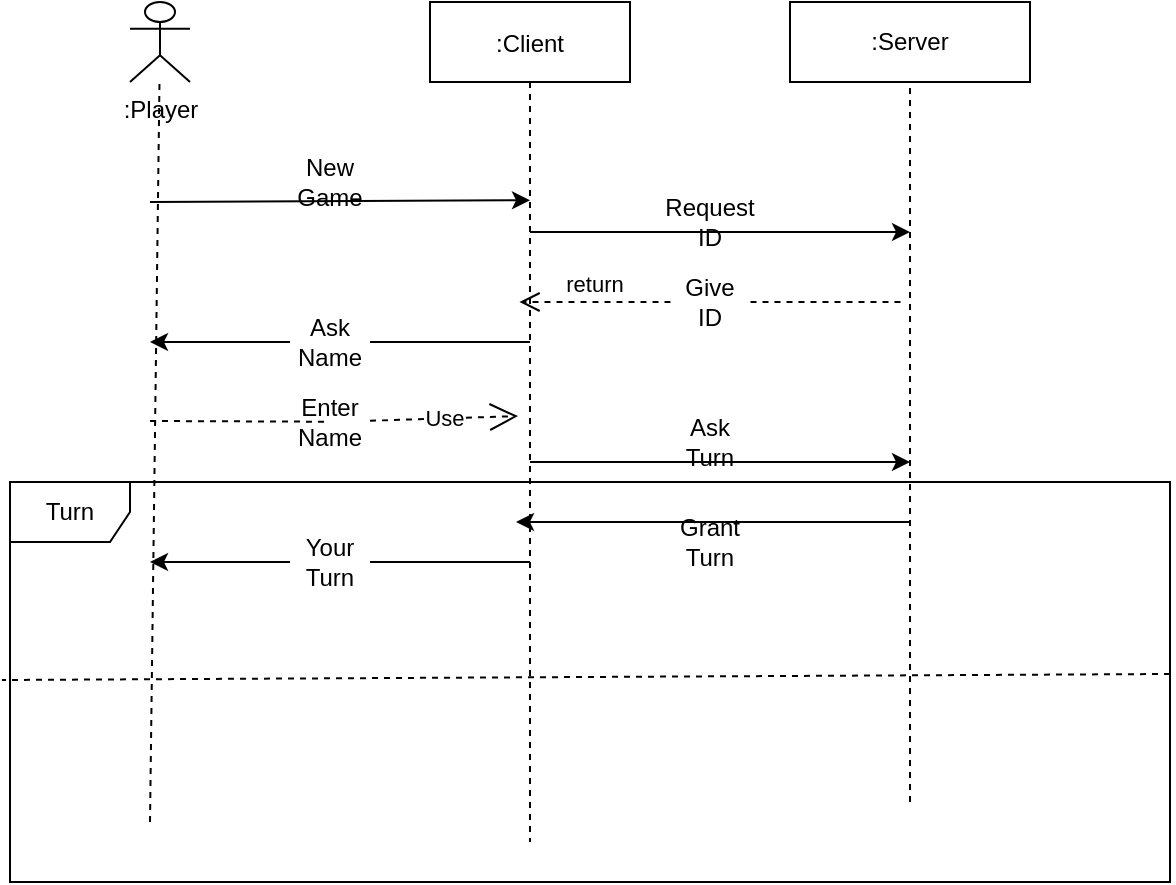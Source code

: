 <mxfile version="14.5.10" type="github">
  <diagram id="kgpKYQtTHZ0yAKxKKP6v" name="Page-1">
    <mxGraphModel dx="782" dy="482" grid="1" gridSize="10" guides="1" tooltips="1" connect="1" arrows="1" fold="1" page="1" pageScale="1" pageWidth="850" pageHeight="1100" math="0" shadow="0">
      <root>
        <mxCell id="0" />
        <mxCell id="1" parent="0" />
        <mxCell id="3nuBFxr9cyL0pnOWT2aG-5" value=":Client" style="shape=umlLifeline;perimeter=lifelinePerimeter;container=1;collapsible=0;recursiveResize=0;rounded=0;shadow=0;strokeWidth=1;" parent="1" vertex="1">
          <mxGeometry x="300" y="80" width="100" height="420" as="geometry" />
        </mxCell>
        <mxCell id="GO8Yz7EAW44c65aMeC1f-1" value=":Player" style="shape=umlActor;verticalLabelPosition=bottom;verticalAlign=top;html=1;outlineConnect=0;" vertex="1" parent="1">
          <mxGeometry x="150" y="80" width="30" height="40" as="geometry" />
        </mxCell>
        <mxCell id="GO8Yz7EAW44c65aMeC1f-2" value="" style="endArrow=none;dashed=1;html=1;" edge="1" parent="1" target="GO8Yz7EAW44c65aMeC1f-1">
          <mxGeometry width="50" height="50" relative="1" as="geometry">
            <mxPoint x="160" y="490" as="sourcePoint" />
            <mxPoint x="160" y="140" as="targetPoint" />
          </mxGeometry>
        </mxCell>
        <mxCell id="GO8Yz7EAW44c65aMeC1f-3" value="" style="rounded=0;whiteSpace=wrap;html=1;" vertex="1" parent="1">
          <mxGeometry x="480" y="80" width="120" height="40" as="geometry" />
        </mxCell>
        <mxCell id="GO8Yz7EAW44c65aMeC1f-4" value=":Server" style="text;html=1;strokeColor=none;fillColor=none;align=center;verticalAlign=middle;whiteSpace=wrap;rounded=0;" vertex="1" parent="1">
          <mxGeometry x="520" y="90" width="40" height="20" as="geometry" />
        </mxCell>
        <mxCell id="GO8Yz7EAW44c65aMeC1f-6" value="" style="endArrow=none;dashed=1;html=1;entryX=0.5;entryY=1;entryDx=0;entryDy=0;" edge="1" parent="1" target="GO8Yz7EAW44c65aMeC1f-3">
          <mxGeometry width="50" height="50" relative="1" as="geometry">
            <mxPoint x="540" y="480" as="sourcePoint" />
            <mxPoint x="430" y="230" as="targetPoint" />
          </mxGeometry>
        </mxCell>
        <mxCell id="GO8Yz7EAW44c65aMeC1f-7" value="" style="endArrow=classic;html=1;entryX=0.5;entryY=0.236;entryDx=0;entryDy=0;entryPerimeter=0;" edge="1" parent="1" target="3nuBFxr9cyL0pnOWT2aG-5">
          <mxGeometry width="50" height="50" relative="1" as="geometry">
            <mxPoint x="160" y="180" as="sourcePoint" />
            <mxPoint x="210" y="130" as="targetPoint" />
          </mxGeometry>
        </mxCell>
        <mxCell id="GO8Yz7EAW44c65aMeC1f-8" value="New Game" style="text;html=1;strokeColor=none;fillColor=none;align=center;verticalAlign=middle;whiteSpace=wrap;rounded=0;" vertex="1" parent="1">
          <mxGeometry x="230" y="160" width="40" height="20" as="geometry" />
        </mxCell>
        <mxCell id="GO8Yz7EAW44c65aMeC1f-9" value="" style="endArrow=classic;html=1;" edge="1" parent="1">
          <mxGeometry width="50" height="50" relative="1" as="geometry">
            <mxPoint x="350" y="195" as="sourcePoint" />
            <mxPoint x="540" y="195" as="targetPoint" />
          </mxGeometry>
        </mxCell>
        <mxCell id="GO8Yz7EAW44c65aMeC1f-11" value="Request ID" style="text;html=1;strokeColor=none;fillColor=none;align=center;verticalAlign=middle;whiteSpace=wrap;rounded=0;" vertex="1" parent="1">
          <mxGeometry x="420" y="180" width="40" height="20" as="geometry" />
        </mxCell>
        <mxCell id="GO8Yz7EAW44c65aMeC1f-14" value="return" style="html=1;verticalAlign=bottom;endArrow=open;dashed=1;endSize=8;startArrow=none;" edge="1" parent="1" source="GO8Yz7EAW44c65aMeC1f-15">
          <mxGeometry relative="1" as="geometry">
            <mxPoint x="535.25" y="240" as="sourcePoint" />
            <mxPoint x="344.75" y="230" as="targetPoint" />
          </mxGeometry>
        </mxCell>
        <mxCell id="GO8Yz7EAW44c65aMeC1f-15" value="Give ID" style="text;html=1;strokeColor=none;fillColor=none;align=center;verticalAlign=middle;whiteSpace=wrap;rounded=0;" vertex="1" parent="1">
          <mxGeometry x="420.25" y="220" width="40" height="20" as="geometry" />
        </mxCell>
        <mxCell id="GO8Yz7EAW44c65aMeC1f-16" value="" style="html=1;verticalAlign=bottom;endArrow=none;dashed=1;endSize=8;" edge="1" parent="1" target="GO8Yz7EAW44c65aMeC1f-15">
          <mxGeometry relative="1" as="geometry">
            <mxPoint x="535.25" y="230" as="sourcePoint" />
            <mxPoint x="344.75" y="240" as="targetPoint" />
          </mxGeometry>
        </mxCell>
        <mxCell id="GO8Yz7EAW44c65aMeC1f-17" value="" style="endArrow=classic;html=1;startArrow=none;" edge="1" parent="1" source="GO8Yz7EAW44c65aMeC1f-19">
          <mxGeometry width="50" height="50" relative="1" as="geometry">
            <mxPoint x="350" y="250" as="sourcePoint" />
            <mxPoint x="160" y="250" as="targetPoint" />
          </mxGeometry>
        </mxCell>
        <mxCell id="GO8Yz7EAW44c65aMeC1f-19" value="Ask Name" style="text;html=1;strokeColor=none;fillColor=none;align=center;verticalAlign=middle;whiteSpace=wrap;rounded=0;" vertex="1" parent="1">
          <mxGeometry x="230" y="240" width="40" height="20" as="geometry" />
        </mxCell>
        <mxCell id="GO8Yz7EAW44c65aMeC1f-22" value="" style="endArrow=none;html=1;" edge="1" parent="1" target="GO8Yz7EAW44c65aMeC1f-19">
          <mxGeometry width="50" height="50" relative="1" as="geometry">
            <mxPoint x="350" y="250" as="sourcePoint" />
            <mxPoint x="160" y="250" as="targetPoint" />
          </mxGeometry>
        </mxCell>
        <mxCell id="GO8Yz7EAW44c65aMeC1f-26" value="Use" style="endArrow=open;endSize=12;dashed=1;html=1;entryX=0.44;entryY=0.493;entryDx=0;entryDy=0;entryPerimeter=0;startArrow=none;" edge="1" parent="1" source="GO8Yz7EAW44c65aMeC1f-27" target="3nuBFxr9cyL0pnOWT2aG-5">
          <mxGeometry width="160" relative="1" as="geometry">
            <mxPoint x="160" y="289.5" as="sourcePoint" />
            <mxPoint x="320" y="289.5" as="targetPoint" />
          </mxGeometry>
        </mxCell>
        <mxCell id="GO8Yz7EAW44c65aMeC1f-27" value="Enter Name" style="text;html=1;strokeColor=none;fillColor=none;align=center;verticalAlign=middle;whiteSpace=wrap;rounded=0;" vertex="1" parent="1">
          <mxGeometry x="230" y="280" width="40" height="20" as="geometry" />
        </mxCell>
        <mxCell id="GO8Yz7EAW44c65aMeC1f-28" value="" style="endArrow=none;endSize=12;dashed=1;html=1;entryX=0.44;entryY=0.493;entryDx=0;entryDy=0;entryPerimeter=0;" edge="1" parent="1" target="GO8Yz7EAW44c65aMeC1f-27">
          <mxGeometry width="160" relative="1" as="geometry">
            <mxPoint x="160" y="289.5" as="sourcePoint" />
            <mxPoint x="344" y="287.06" as="targetPoint" />
          </mxGeometry>
        </mxCell>
        <mxCell id="GO8Yz7EAW44c65aMeC1f-30" value="" style="endArrow=classic;html=1;" edge="1" parent="1">
          <mxGeometry width="50" height="50" relative="1" as="geometry">
            <mxPoint x="350" y="310" as="sourcePoint" />
            <mxPoint x="540" y="310" as="targetPoint" />
          </mxGeometry>
        </mxCell>
        <mxCell id="GO8Yz7EAW44c65aMeC1f-32" value="Ask Turn" style="text;html=1;strokeColor=none;fillColor=none;align=center;verticalAlign=middle;whiteSpace=wrap;rounded=0;" vertex="1" parent="1">
          <mxGeometry x="420" y="290" width="40" height="20" as="geometry" />
        </mxCell>
        <mxCell id="GO8Yz7EAW44c65aMeC1f-33" value="" style="endArrow=classic;html=1;entryX=0.43;entryY=0.619;entryDx=0;entryDy=0;entryPerimeter=0;" edge="1" parent="1" target="3nuBFxr9cyL0pnOWT2aG-5">
          <mxGeometry width="50" height="50" relative="1" as="geometry">
            <mxPoint x="540" y="340" as="sourcePoint" />
            <mxPoint x="590" y="290" as="targetPoint" />
          </mxGeometry>
        </mxCell>
        <mxCell id="GO8Yz7EAW44c65aMeC1f-34" value="Grant Turn" style="text;html=1;strokeColor=none;fillColor=none;align=center;verticalAlign=middle;whiteSpace=wrap;rounded=0;" vertex="1" parent="1">
          <mxGeometry x="420" y="340" width="40" height="20" as="geometry" />
        </mxCell>
        <mxCell id="GO8Yz7EAW44c65aMeC1f-36" value="" style="endArrow=classic;html=1;startArrow=none;" edge="1" parent="1" source="GO8Yz7EAW44c65aMeC1f-37">
          <mxGeometry width="50" height="50" relative="1" as="geometry">
            <mxPoint x="350" y="360" as="sourcePoint" />
            <mxPoint x="160" y="360" as="targetPoint" />
          </mxGeometry>
        </mxCell>
        <mxCell id="GO8Yz7EAW44c65aMeC1f-37" value="Your Turn" style="text;html=1;strokeColor=none;fillColor=none;align=center;verticalAlign=middle;whiteSpace=wrap;rounded=0;" vertex="1" parent="1">
          <mxGeometry x="230" y="350" width="40" height="20" as="geometry" />
        </mxCell>
        <mxCell id="GO8Yz7EAW44c65aMeC1f-38" value="" style="endArrow=none;html=1;" edge="1" parent="1" target="GO8Yz7EAW44c65aMeC1f-37">
          <mxGeometry width="50" height="50" relative="1" as="geometry">
            <mxPoint x="350" y="360" as="sourcePoint" />
            <mxPoint x="160" y="360" as="targetPoint" />
          </mxGeometry>
        </mxCell>
        <mxCell id="GO8Yz7EAW44c65aMeC1f-41" value="Turn" style="shape=umlFrame;whiteSpace=wrap;html=1;" vertex="1" parent="1">
          <mxGeometry x="90" y="320" width="580" height="200" as="geometry" />
        </mxCell>
        <mxCell id="GO8Yz7EAW44c65aMeC1f-42" value="" style="endArrow=none;dashed=1;html=1;entryX=-0.007;entryY=0.495;entryDx=0;entryDy=0;entryPerimeter=0;exitX=1;exitY=0.48;exitDx=0;exitDy=0;exitPerimeter=0;" edge="1" parent="1" source="GO8Yz7EAW44c65aMeC1f-41" target="GO8Yz7EAW44c65aMeC1f-41">
          <mxGeometry width="50" height="50" relative="1" as="geometry">
            <mxPoint x="320" y="445" as="sourcePoint" />
            <mxPoint x="370" y="395" as="targetPoint" />
          </mxGeometry>
        </mxCell>
      </root>
    </mxGraphModel>
  </diagram>
</mxfile>
